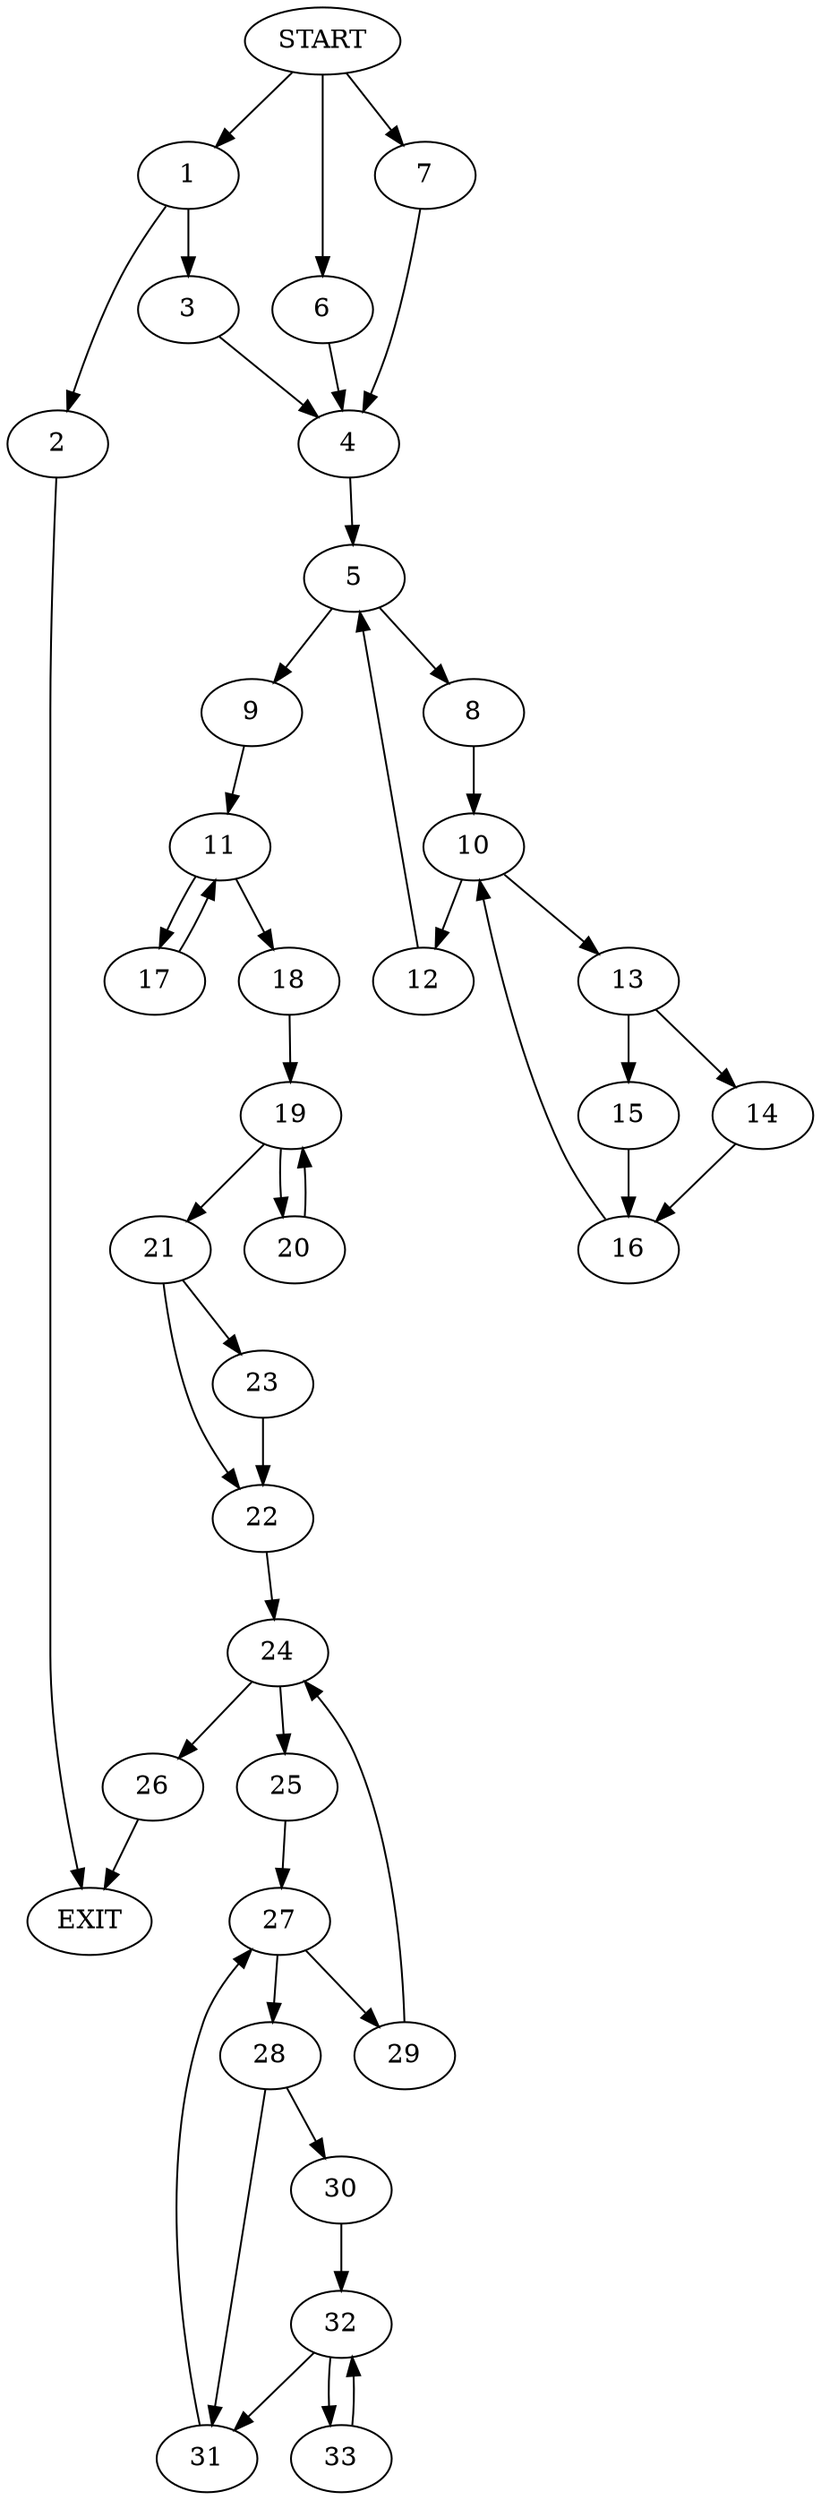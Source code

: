 digraph {
0 [label="START"]
34 [label="EXIT"]
0 -> 1
1 -> 2
1 -> 3
3 -> 4
2 -> 34
4 -> 5
0 -> 6
6 -> 4
0 -> 7
7 -> 4
5 -> 8
5 -> 9
8 -> 10
9 -> 11
10 -> 12
10 -> 13
12 -> 5
13 -> 14
13 -> 15
14 -> 16
15 -> 16
16 -> 10
11 -> 17
11 -> 18
17 -> 11
18 -> 19
19 -> 20
19 -> 21
20 -> 19
21 -> 22
21 -> 23
22 -> 24
23 -> 22
24 -> 25
24 -> 26
25 -> 27
26 -> 34
27 -> 28
27 -> 29
28 -> 30
28 -> 31
29 -> 24
30 -> 32
31 -> 27
32 -> 33
32 -> 31
33 -> 32
}
